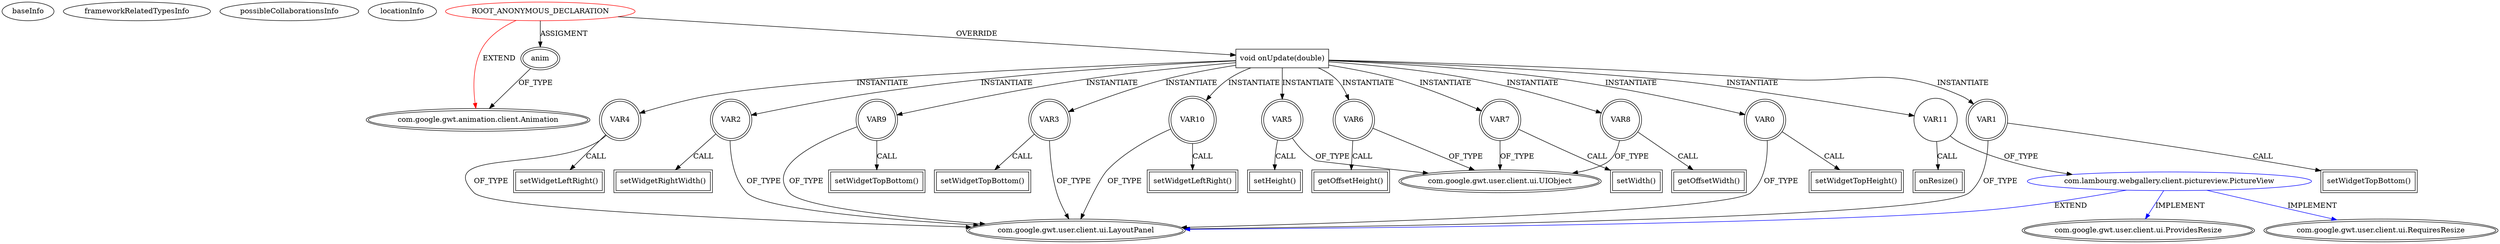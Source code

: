 digraph {
baseInfo[graphId=3565,category="extension_graph",isAnonymous=true,possibleRelation=true]
frameworkRelatedTypesInfo[0="com.google.gwt.animation.client.Animation"]
possibleCollaborationsInfo[0="3565~OVERRIDING_METHOD_DECLARATION-METHOD_CALL-~com.google.gwt.animation.client.Animation ~com.google.gwt.user.client.ui.LayoutPanel com.google.gwt.user.client.ui.RequiresResize com.google.gwt.user.client.ui.ProvidesResize ~true~false"]
locationInfo[projectName="lambourg-WebGallery",filePath="/lambourg-WebGallery/WebGallery-master/client/src/com/lambourg/webgallery/client/pictureview/PictureView.java",contextSignature="void onZoomClicked()",graphId="3565"]
0[label="ROOT_ANONYMOUS_DECLARATION",vertexType="ROOT_ANONYMOUS_DECLARATION",isFrameworkType=false,color=red]
1[label="com.google.gwt.animation.client.Animation",vertexType="FRAMEWORK_CLASS_TYPE",isFrameworkType=true,peripheries=2]
2[label="anim",vertexType="OUTSIDE_VARIABLE_EXPRESION",isFrameworkType=true,peripheries=2]
4[label="void onUpdate(double)",vertexType="OVERRIDING_METHOD_DECLARATION",isFrameworkType=false,shape=box]
5[label="VAR0",vertexType="VARIABLE_EXPRESION",isFrameworkType=true,peripheries=2,shape=circle]
7[label="com.google.gwt.user.client.ui.LayoutPanel",vertexType="FRAMEWORK_CLASS_TYPE",isFrameworkType=true,peripheries=2]
6[label="setWidgetTopHeight()",vertexType="INSIDE_CALL",isFrameworkType=true,peripheries=2,shape=box]
8[label="VAR1",vertexType="VARIABLE_EXPRESION",isFrameworkType=true,peripheries=2,shape=circle]
9[label="setWidgetTopBottom()",vertexType="INSIDE_CALL",isFrameworkType=true,peripheries=2,shape=box]
11[label="VAR2",vertexType="VARIABLE_EXPRESION",isFrameworkType=true,peripheries=2,shape=circle]
12[label="setWidgetRightWidth()",vertexType="INSIDE_CALL",isFrameworkType=true,peripheries=2,shape=box]
14[label="VAR3",vertexType="VARIABLE_EXPRESION",isFrameworkType=true,peripheries=2,shape=circle]
15[label="setWidgetTopBottom()",vertexType="INSIDE_CALL",isFrameworkType=true,peripheries=2,shape=box]
17[label="VAR4",vertexType="VARIABLE_EXPRESION",isFrameworkType=true,peripheries=2,shape=circle]
18[label="setWidgetLeftRight()",vertexType="INSIDE_CALL",isFrameworkType=true,peripheries=2,shape=box]
20[label="VAR5",vertexType="VARIABLE_EXPRESION",isFrameworkType=true,peripheries=2,shape=circle]
22[label="com.google.gwt.user.client.ui.UIObject",vertexType="FRAMEWORK_CLASS_TYPE",isFrameworkType=true,peripheries=2]
21[label="setHeight()",vertexType="INSIDE_CALL",isFrameworkType=true,peripheries=2,shape=box]
23[label="VAR6",vertexType="VARIABLE_EXPRESION",isFrameworkType=true,peripheries=2,shape=circle]
24[label="getOffsetHeight()",vertexType="INSIDE_CALL",isFrameworkType=true,peripheries=2,shape=box]
26[label="VAR7",vertexType="VARIABLE_EXPRESION",isFrameworkType=true,peripheries=2,shape=circle]
27[label="setWidth()",vertexType="INSIDE_CALL",isFrameworkType=true,peripheries=2,shape=box]
29[label="VAR8",vertexType="VARIABLE_EXPRESION",isFrameworkType=true,peripheries=2,shape=circle]
30[label="getOffsetWidth()",vertexType="INSIDE_CALL",isFrameworkType=true,peripheries=2,shape=box]
32[label="VAR9",vertexType="VARIABLE_EXPRESION",isFrameworkType=true,peripheries=2,shape=circle]
33[label="setWidgetTopBottom()",vertexType="INSIDE_CALL",isFrameworkType=true,peripheries=2,shape=box]
35[label="VAR10",vertexType="VARIABLE_EXPRESION",isFrameworkType=true,peripheries=2,shape=circle]
36[label="setWidgetLeftRight()",vertexType="INSIDE_CALL",isFrameworkType=true,peripheries=2,shape=box]
38[label="VAR11",vertexType="VARIABLE_EXPRESION",isFrameworkType=false,shape=circle]
40[label="com.lambourg.webgallery.client.pictureview.PictureView",vertexType="REFERENCE_CLIENT_CLASS_DECLARATION",isFrameworkType=false,color=blue]
42[label="com.google.gwt.user.client.ui.RequiresResize",vertexType="FRAMEWORK_INTERFACE_TYPE",isFrameworkType=true,peripheries=2]
43[label="com.google.gwt.user.client.ui.ProvidesResize",vertexType="FRAMEWORK_INTERFACE_TYPE",isFrameworkType=true,peripheries=2]
39[label="onResize()",vertexType="INSIDE_CALL",isFrameworkType=true,peripheries=2,shape=box]
0->1[label="EXTEND",color=red]
0->2[label="ASSIGMENT"]
2->1[label="OF_TYPE"]
0->4[label="OVERRIDE"]
4->5[label="INSTANTIATE"]
5->7[label="OF_TYPE"]
5->6[label="CALL"]
4->8[label="INSTANTIATE"]
8->7[label="OF_TYPE"]
8->9[label="CALL"]
4->11[label="INSTANTIATE"]
11->7[label="OF_TYPE"]
11->12[label="CALL"]
4->14[label="INSTANTIATE"]
14->7[label="OF_TYPE"]
14->15[label="CALL"]
4->17[label="INSTANTIATE"]
17->7[label="OF_TYPE"]
17->18[label="CALL"]
4->20[label="INSTANTIATE"]
20->22[label="OF_TYPE"]
20->21[label="CALL"]
4->23[label="INSTANTIATE"]
23->22[label="OF_TYPE"]
23->24[label="CALL"]
4->26[label="INSTANTIATE"]
26->22[label="OF_TYPE"]
26->27[label="CALL"]
4->29[label="INSTANTIATE"]
29->22[label="OF_TYPE"]
29->30[label="CALL"]
4->32[label="INSTANTIATE"]
32->7[label="OF_TYPE"]
32->33[label="CALL"]
4->35[label="INSTANTIATE"]
35->7[label="OF_TYPE"]
35->36[label="CALL"]
4->38[label="INSTANTIATE"]
40->7[label="EXTEND",color=blue]
40->42[label="IMPLEMENT",color=blue]
40->43[label="IMPLEMENT",color=blue]
38->40[label="OF_TYPE"]
38->39[label="CALL"]
}
